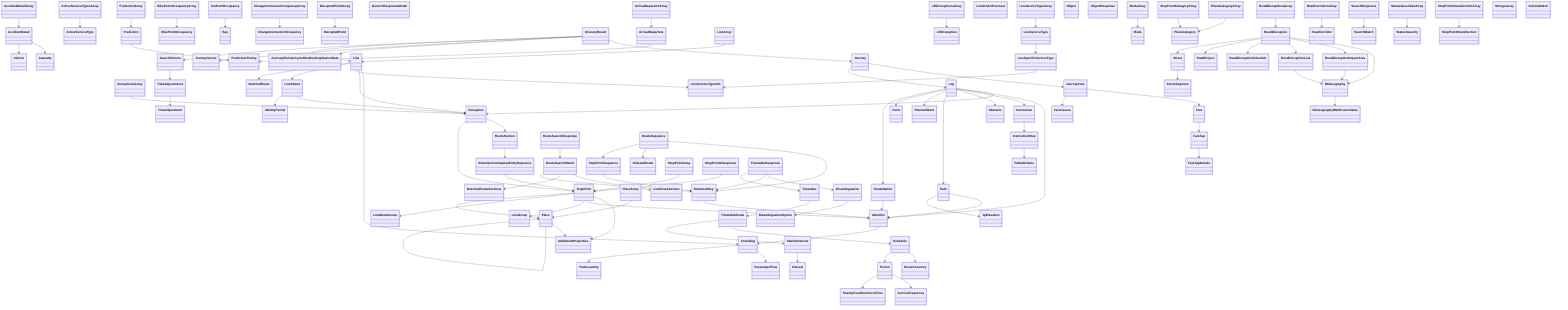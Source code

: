 classDiagram
    AccidentDetailArray --> AccidentDetail
    AccidentDetail --> Casualty
    AccidentDetail --> Vehicle
    ActiveServiceTypesArray --> ActiveServiceType
    class ActiveServiceType
    ArrivalDepartureArray --> ArrivalDeparture
    ArrivalDeparture --> PredictionTiming
    BikePointOccupancyArray --> BikePointOccupancy
    class BikePointOccupancy
    CarParkOccupancy --> Bay
    class Bay
    class Casualty
    ChargeConnectorOccupancyArray --> ChargeConnectorOccupancy
    class ChargeConnectorOccupancy
    DisruptedPointArray --> DisruptedPoint
    class DisruptedPoint
    DisruptionsArray --> Disruption
    class GenericResponseModel
    ItineraryResult --> Journey
    ItineraryResult --> JourneyPlannerCycleHireDockingStationData
    ItineraryResult --> JourneyVector
    ItineraryResult --> Line
    ItineraryResult --> SearchCriteria
    Journey --> JourneyFare
    Journey --> Leg
    JourneyFare --> Fare
    JourneyFare --> FareCaveat
    Fare --> FareTap
    class FareCaveat
    FareTap --> FareTapDetails
    class FareTapDetails
    class JourneyPlannerCycleHireDockingStationData
    class JourneyVector
    Leg --> Disruption
    Leg --> Identifier
    Leg --> Instruction
    Leg --> Obstacle
    Leg --> Path
    Leg --> PlannedWork
    Leg --> Point
    Leg --> RouteOption
    Instruction --> InstructionStep
    InstructionStep --> PathAttribute
    LiftDisruptionsArray --> LiftDisruption
    class LiftDisruption
    LineArray --> Line
    Line --> Crowding
    Line --> Disruption
    Line --> LineServiceTypeInfo
    Line --> LineStatus
    Line --> MatchedRoute
    LineServiceTypeArray --> LineServiceType
    LineServiceType --> LineSpecificServiceType
    LineSpecificServiceType --> LineServiceTypeInfo
    class LineServiceTypeInfo
    LineStatus --> Disruption
    LineStatus --> ValidityPeriod
    Disruption --> RouteSection
    Disruption --> StopPoint
    class LondonAirForecast
    class MatchedRoute
    ModeArray --> Mode
    class Mode
    class Object
    class ObjectResponse
    class Obstacle
    Path --> Identifier
    Path --> JpElevation
    class JpElevation
    class PathAttribute
    PlaceArray --> Place
    PlaceCategoryArray --> PlaceCategory
    class PlannedWork
    class Point
    PredictionArray --> Prediction
    Prediction --> PredictionTiming
    class PredictionTiming
    RoadCorridorsArray --> RoadCorridor
    class RoadCorridor
    RoadDisruptionsArray --> RoadDisruption
    RoadDisruption --> DbGeography
    RoadDisruption --> RoadDisruptionImpactArea
    RoadDisruption --> RoadDisruptionLine
    RoadDisruption --> RoadDisruptionSchedule
    RoadDisruption --> RoadProject
    RoadDisruption --> Street
    RoadDisruptionImpactArea --> DbGeography
    RoadDisruptionLine --> DbGeography
    DbGeography --> DbGeographyWellKnownValue
    class DbGeographyWellKnownValue
    class RoadDisruptionSchedule
    class RoadProject
    RouteOption --> Identifier
    RouteSearchResponse --> RouteSearchMatch
    RouteSearchMatch --> LineRouteSection
    RouteSearchMatch --> MatchedRouteSections
    RouteSearchMatch --> MatchedStop
    class LineRouteSection
    class MatchedRouteSections
    RouteSection --> RouteSectionNaptanEntrySequence
    RouteSectionNaptanEntrySequence --> StopPoint
    RouteSequence --> MatchedStop
    RouteSequence --> OrderedRoute
    RouteSequence --> StopPointSequence
    class OrderedRoute
    SearchCriteria --> TimeAdjustments
    SearchResponse --> SearchMatch
    class SearchMatch
    StatusSeveritiesArray --> StatusSeverity
    class StatusSeverity
    StopPointArray --> StopPoint
    StopPointCategoryArray --> PlaceCategory
    class PlaceCategory
    StopPointRouteSectionArray --> StopPointRouteSection
    class StopPointRouteSection
    StopPointSequence --> MatchedStop
    StopPointsResponse --> StopPoint
    StopPoint --> AdditionalProperties
    StopPoint --> Identifier
    StopPoint --> LineGroup
    StopPoint --> LineModeGroup
    StopPoint --> Place
    class LineGroup
    class LineModeGroup
    Street --> StreetSegment
    class StreetSegment
    class StringsArray
    TimeAdjustments --> TimeAdjustment
    class TimeAdjustment
    TimetableResponse --> Disambiguation
    TimetableResponse --> MatchedStop
    TimetableResponse --> Timetable
    Disambiguation --> DisambiguationOption
    class DisambiguationOption
    MatchedStop --> Identifier
    Identifier --> Crowding
    Crowding --> PassengerFlow
    Crowding --> TrainLoading
    class PassengerFlow
    Timetable --> TimetableRoute
    TimetableRoute --> Schedule
    TimetableRoute --> StationInterval
    Schedule --> KnownJourney
    Schedule --> Period
    class KnownJourney
    Period --> ServiceFrequency
    Period --> TwentyFourHourClockTime
    class ServiceFrequency
    StationInterval --> Interval
    class Interval
    class TrainLoading
    class TwentyFourHourClockTime
    class ValidityPeriod
    class Vehicle
    class VehicleMatch
    class AdditionalProperties
    Place --> AdditionalProperties
    Place --> Place